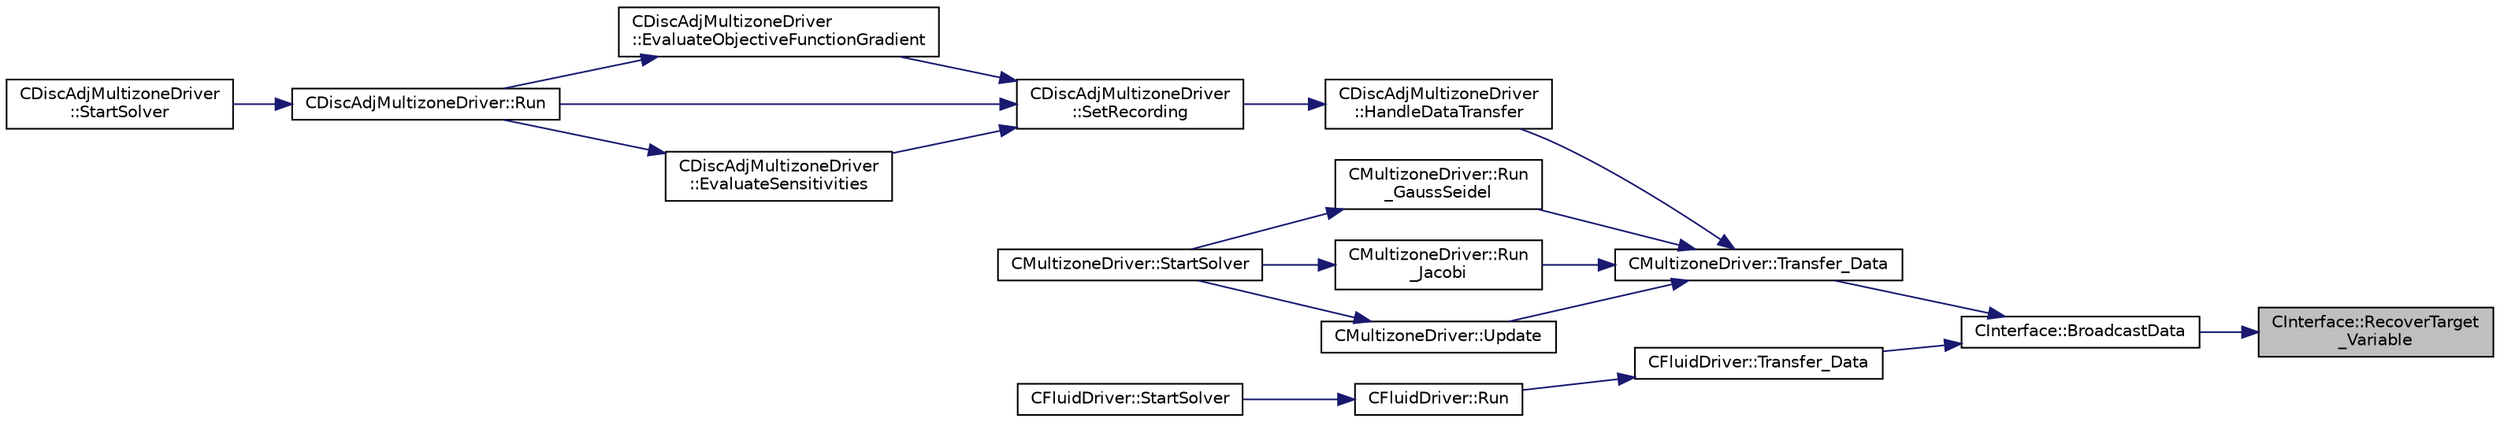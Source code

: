 digraph "CInterface::RecoverTarget_Variable"
{
 // LATEX_PDF_SIZE
  edge [fontname="Helvetica",fontsize="10",labelfontname="Helvetica",labelfontsize="10"];
  node [fontname="Helvetica",fontsize="10",shape=record];
  rankdir="RL";
  Node1 [label="CInterface::RecoverTarget\l_Variable",height=0.2,width=0.4,color="black", fillcolor="grey75", style="filled", fontcolor="black",tooltip="Recovers the target variable from the buffer of su2doubles that was broadcast."];
  Node1 -> Node2 [dir="back",color="midnightblue",fontsize="10",style="solid",fontname="Helvetica"];
  Node2 [label="CInterface::BroadcastData",height=0.2,width=0.4,color="black", fillcolor="white", style="filled",URL="$classCInterface.html#ae96b2c6b2dda67461705d7ef160c289d",tooltip="Interpolate data and broadcast it into all processors, for nonmatching meshes."];
  Node2 -> Node3 [dir="back",color="midnightblue",fontsize="10",style="solid",fontname="Helvetica"];
  Node3 [label="CMultizoneDriver::Transfer_Data",height=0.2,width=0.4,color="black", fillcolor="white", style="filled",URL="$classCMultizoneDriver.html#aa4bdb7a03c7138edb5e7cf17551b9d03",tooltip="Routine to provide all the desired physical transfers between the different zones during one iteratio..."];
  Node3 -> Node4 [dir="back",color="midnightblue",fontsize="10",style="solid",fontname="Helvetica"];
  Node4 [label="CDiscAdjMultizoneDriver\l::HandleDataTransfer",height=0.2,width=0.4,color="black", fillcolor="white", style="filled",URL="$classCDiscAdjMultizoneDriver.html#ab33de05a7a1f77dcf60014a4a35dd4f1",tooltip="Transfer data between zones and update grids when required."];
  Node4 -> Node5 [dir="back",color="midnightblue",fontsize="10",style="solid",fontname="Helvetica"];
  Node5 [label="CDiscAdjMultizoneDriver\l::SetRecording",height=0.2,width=0.4,color="black", fillcolor="white", style="filled",URL="$classCDiscAdjMultizoneDriver.html#a6858d2798084ac58973760b98cbc268d",tooltip="Record one iteration of the primal problem within each zone."];
  Node5 -> Node6 [dir="back",color="midnightblue",fontsize="10",style="solid",fontname="Helvetica"];
  Node6 [label="CDiscAdjMultizoneDriver\l::EvaluateObjectiveFunctionGradient",height=0.2,width=0.4,color="black", fillcolor="white", style="filled",URL="$classCDiscAdjMultizoneDriver.html#a7a644ee8fc2141f2083b91afd2cab856",tooltip="Evaluate the gradient of the objective function and add to \"External\"."];
  Node6 -> Node7 [dir="back",color="midnightblue",fontsize="10",style="solid",fontname="Helvetica"];
  Node7 [label="CDiscAdjMultizoneDriver::Run",height=0.2,width=0.4,color="black", fillcolor="white", style="filled",URL="$classCDiscAdjMultizoneDriver.html#af996aecdb6d20aa4fc81c9b67295abf5",tooltip="[Overload] Run an discrete adjoint update of all solvers within multiple zones."];
  Node7 -> Node8 [dir="back",color="midnightblue",fontsize="10",style="solid",fontname="Helvetica"];
  Node8 [label="CDiscAdjMultizoneDriver\l::StartSolver",height=0.2,width=0.4,color="black", fillcolor="white", style="filled",URL="$classCDiscAdjMultizoneDriver.html#a75de0a1a482ceeed4301a384f1515092",tooltip="[Overload] Launch the computation for discrete adjoint multizone problems."];
  Node5 -> Node9 [dir="back",color="midnightblue",fontsize="10",style="solid",fontname="Helvetica"];
  Node9 [label="CDiscAdjMultizoneDriver\l::EvaluateSensitivities",height=0.2,width=0.4,color="black", fillcolor="white", style="filled",URL="$classCDiscAdjMultizoneDriver.html#a9d998fae109427a1061069800ad931c3",tooltip="Evaluate sensitivites for the current adjoint solution and output files."];
  Node9 -> Node7 [dir="back",color="midnightblue",fontsize="10",style="solid",fontname="Helvetica"];
  Node5 -> Node7 [dir="back",color="midnightblue",fontsize="10",style="solid",fontname="Helvetica"];
  Node3 -> Node10 [dir="back",color="midnightblue",fontsize="10",style="solid",fontname="Helvetica"];
  Node10 [label="CMultizoneDriver::Run\l_GaussSeidel",height=0.2,width=0.4,color="black", fillcolor="white", style="filled",URL="$classCMultizoneDriver.html#a0831675485ec791db4daa926b299caaa",tooltip="Run a Block Gauss-Seidel iteration in all physical zones."];
  Node10 -> Node11 [dir="back",color="midnightblue",fontsize="10",style="solid",fontname="Helvetica"];
  Node11 [label="CMultizoneDriver::StartSolver",height=0.2,width=0.4,color="black", fillcolor="white", style="filled",URL="$classCMultizoneDriver.html#a48545e4827cc34298f792995e06d90dd",tooltip="[Overload] Launch the computation for multizone problems."];
  Node3 -> Node12 [dir="back",color="midnightblue",fontsize="10",style="solid",fontname="Helvetica"];
  Node12 [label="CMultizoneDriver::Run\l_Jacobi",height=0.2,width=0.4,color="black", fillcolor="white", style="filled",URL="$classCMultizoneDriver.html#a3fb588b700451ea8c886eab2fc340f2d",tooltip="Run a Block-Jacobi iteration in all physical zones."];
  Node12 -> Node11 [dir="back",color="midnightblue",fontsize="10",style="solid",fontname="Helvetica"];
  Node3 -> Node13 [dir="back",color="midnightblue",fontsize="10",style="solid",fontname="Helvetica"];
  Node13 [label="CMultizoneDriver::Update",height=0.2,width=0.4,color="black", fillcolor="white", style="filled",URL="$classCMultizoneDriver.html#a0bb9caf0b5fea8d01e714577b0974466",tooltip="Update the dual-time solution within multiple zones."];
  Node13 -> Node11 [dir="back",color="midnightblue",fontsize="10",style="solid",fontname="Helvetica"];
  Node2 -> Node14 [dir="back",color="midnightblue",fontsize="10",style="solid",fontname="Helvetica"];
  Node14 [label="CFluidDriver::Transfer_Data",height=0.2,width=0.4,color="black", fillcolor="white", style="filled",URL="$classCFluidDriver.html#aac13682ac93cce7064382c8974417632",tooltip="Transfer data among different zones (multiple zone)."];
  Node14 -> Node15 [dir="back",color="midnightblue",fontsize="10",style="solid",fontname="Helvetica"];
  Node15 [label="CFluidDriver::Run",height=0.2,width=0.4,color="black", fillcolor="white", style="filled",URL="$classCFluidDriver.html#a99b4f92e857846aae1fa506fd5ee0b85",tooltip="Run a single iteration of the physics within multiple zones."];
  Node15 -> Node16 [dir="back",color="midnightblue",fontsize="10",style="solid",fontname="Helvetica"];
  Node16 [label="CFluidDriver::StartSolver",height=0.2,width=0.4,color="black", fillcolor="white", style="filled",URL="$classCFluidDriver.html#aa0139a1e26f43f0154854c9f99ded978",tooltip="Launch the computation for all zones and all physics."];
}
